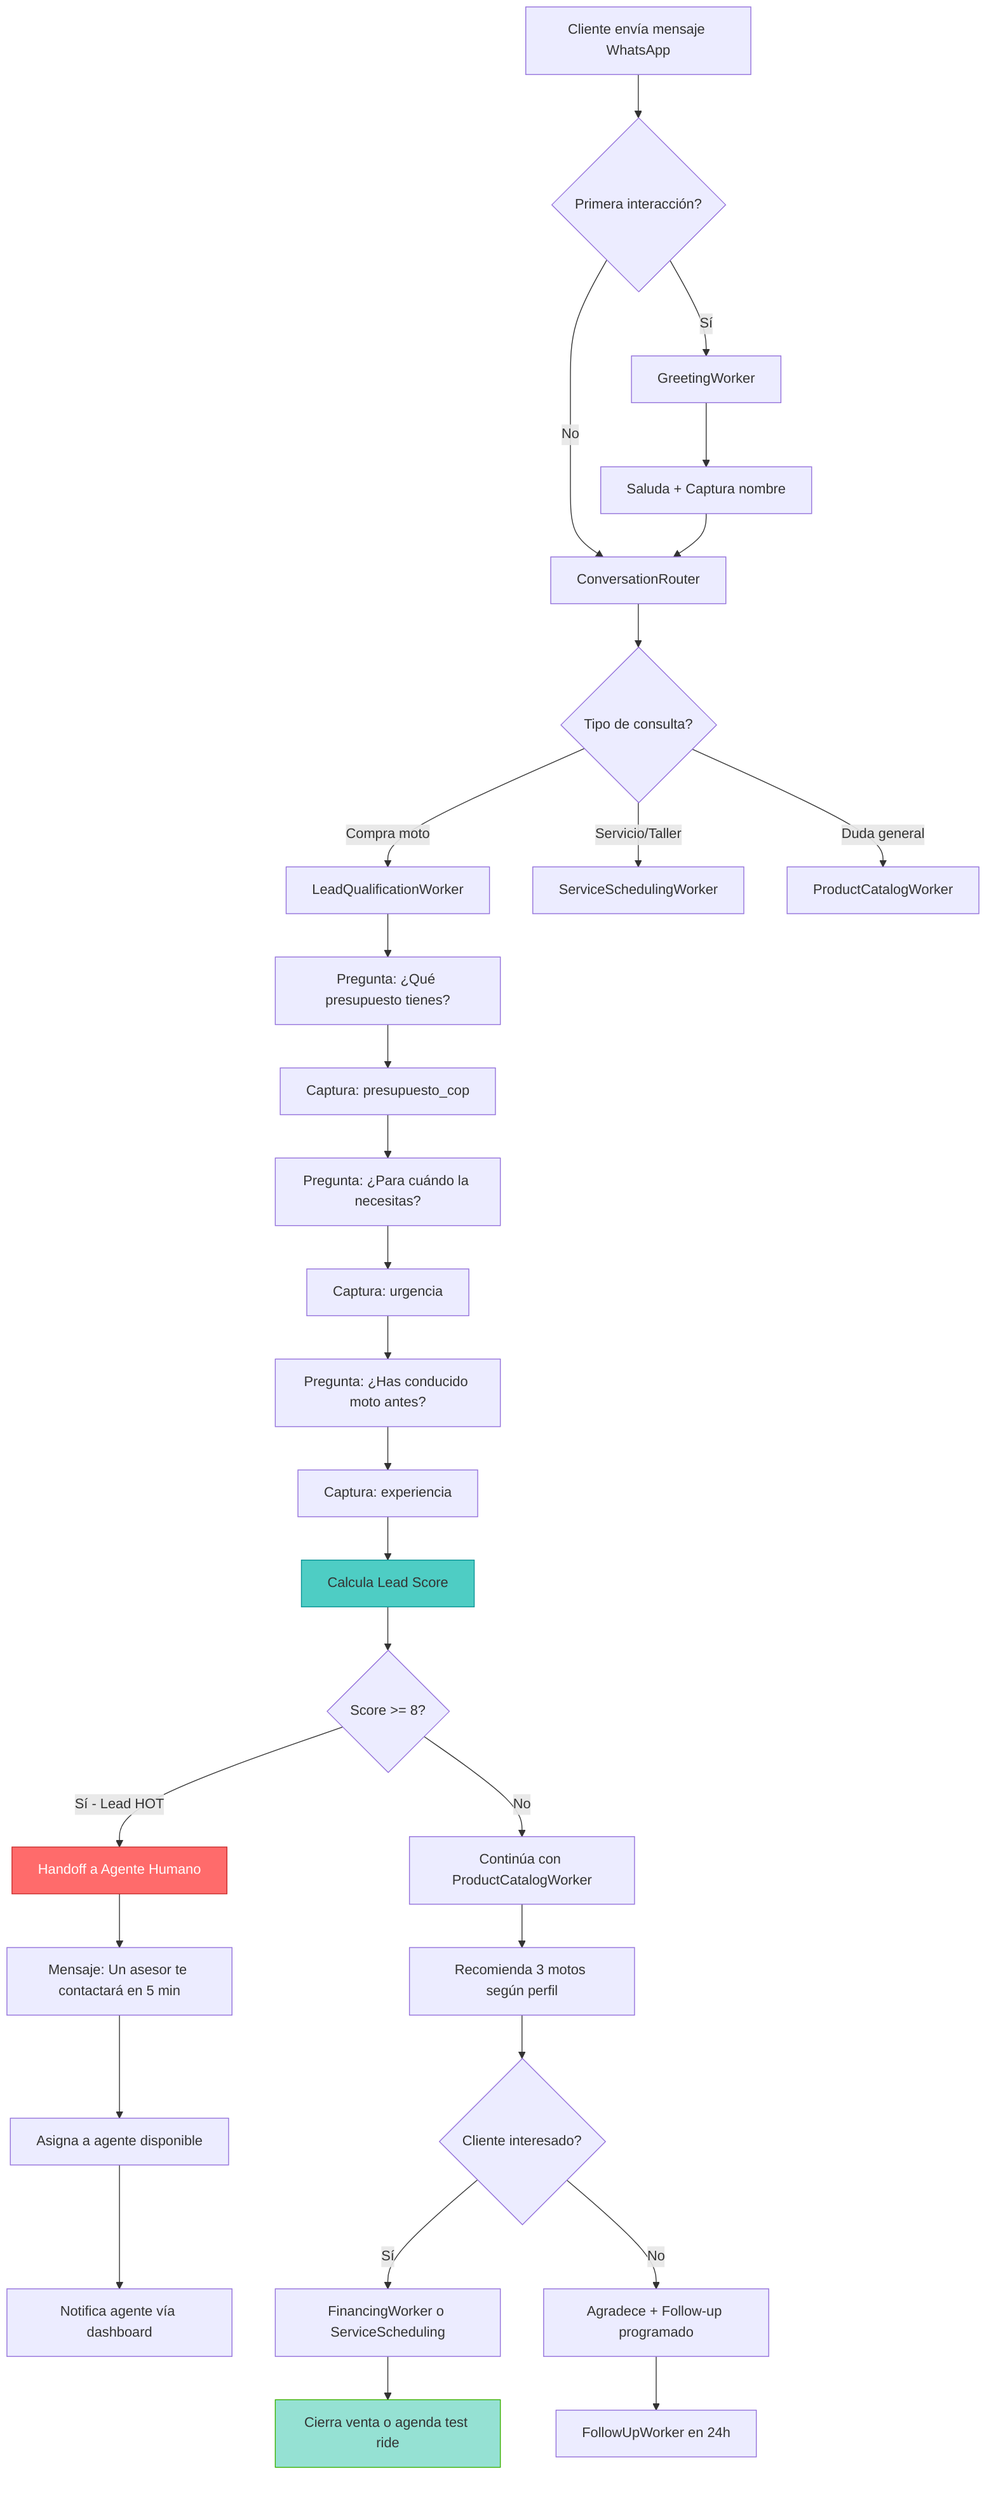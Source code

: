 graph TD
    A[Cliente envía mensaje WhatsApp] --> B{Primera interacción?}
    B -->|Sí| C[GreetingWorker]
    B -->|No| D[ConversationRouter]

    C --> C1[Saluda + Captura nombre]
    C1 --> D

    D --> E{Tipo de consulta?}

    E -->|Compra moto| F[LeadQualificationWorker]
    E -->|Servicio/Taller| G[ServiceSchedulingWorker]
    E -->|Duda general| H[ProductCatalogWorker]

    F --> F1[Pregunta: ¿Qué presupuesto tienes?]
    F1 --> F2[Captura: presupuesto_cop]
    F2 --> F3[Pregunta: ¿Para cuándo la necesitas?]
    F3 --> F4[Captura: urgencia]
    F4 --> F5[Pregunta: ¿Has conducido moto antes?]
    F5 --> F6[Captura: experiencia]

    F6 --> F7[Calcula Lead Score]
    F7 --> F8{Score >= 8?}

    F8 -->|Sí - Lead HOT| I[Handoff a Agente Humano]
    F8 -->|No| J[Continúa con ProductCatalogWorker]

    I --> I1[Mensaje: Un asesor te contactará en 5 min]
    I1 --> I2[Asigna a agente disponible]
    I2 --> I3[Notifica agente vía dashboard]

    J --> J1[Recomienda 3 motos según perfil]
    J1 --> K{Cliente interesado?}

    K -->|Sí| L[FinancingWorker o ServiceScheduling]
    K -->|No| M[Agradece + Follow-up programado]

    L --> N[Cierra venta o agenda test ride]
    M --> M1[FollowUpWorker en 24h]

    style I fill:#ff6b6b,stroke:#c92a2a,color:#fff
    style F7 fill:#4ecdc4,stroke:#0a9396
    style N fill:#95e1d3,stroke:#38b000
